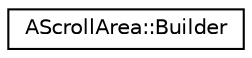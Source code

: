 digraph "Graphical Class Hierarchy"
{
 // LATEX_PDF_SIZE
  edge [fontname="Helvetica",fontsize="10",labelfontname="Helvetica",labelfontsize="10"];
  node [fontname="Helvetica",fontsize="10",shape=record];
  rankdir="LR";
  Node0 [label="AScrollArea::Builder",height=0.2,width=0.4,color="black", fillcolor="white", style="filled",URL="$classAScrollArea_1_1Builder.html",tooltip=" "];
}
